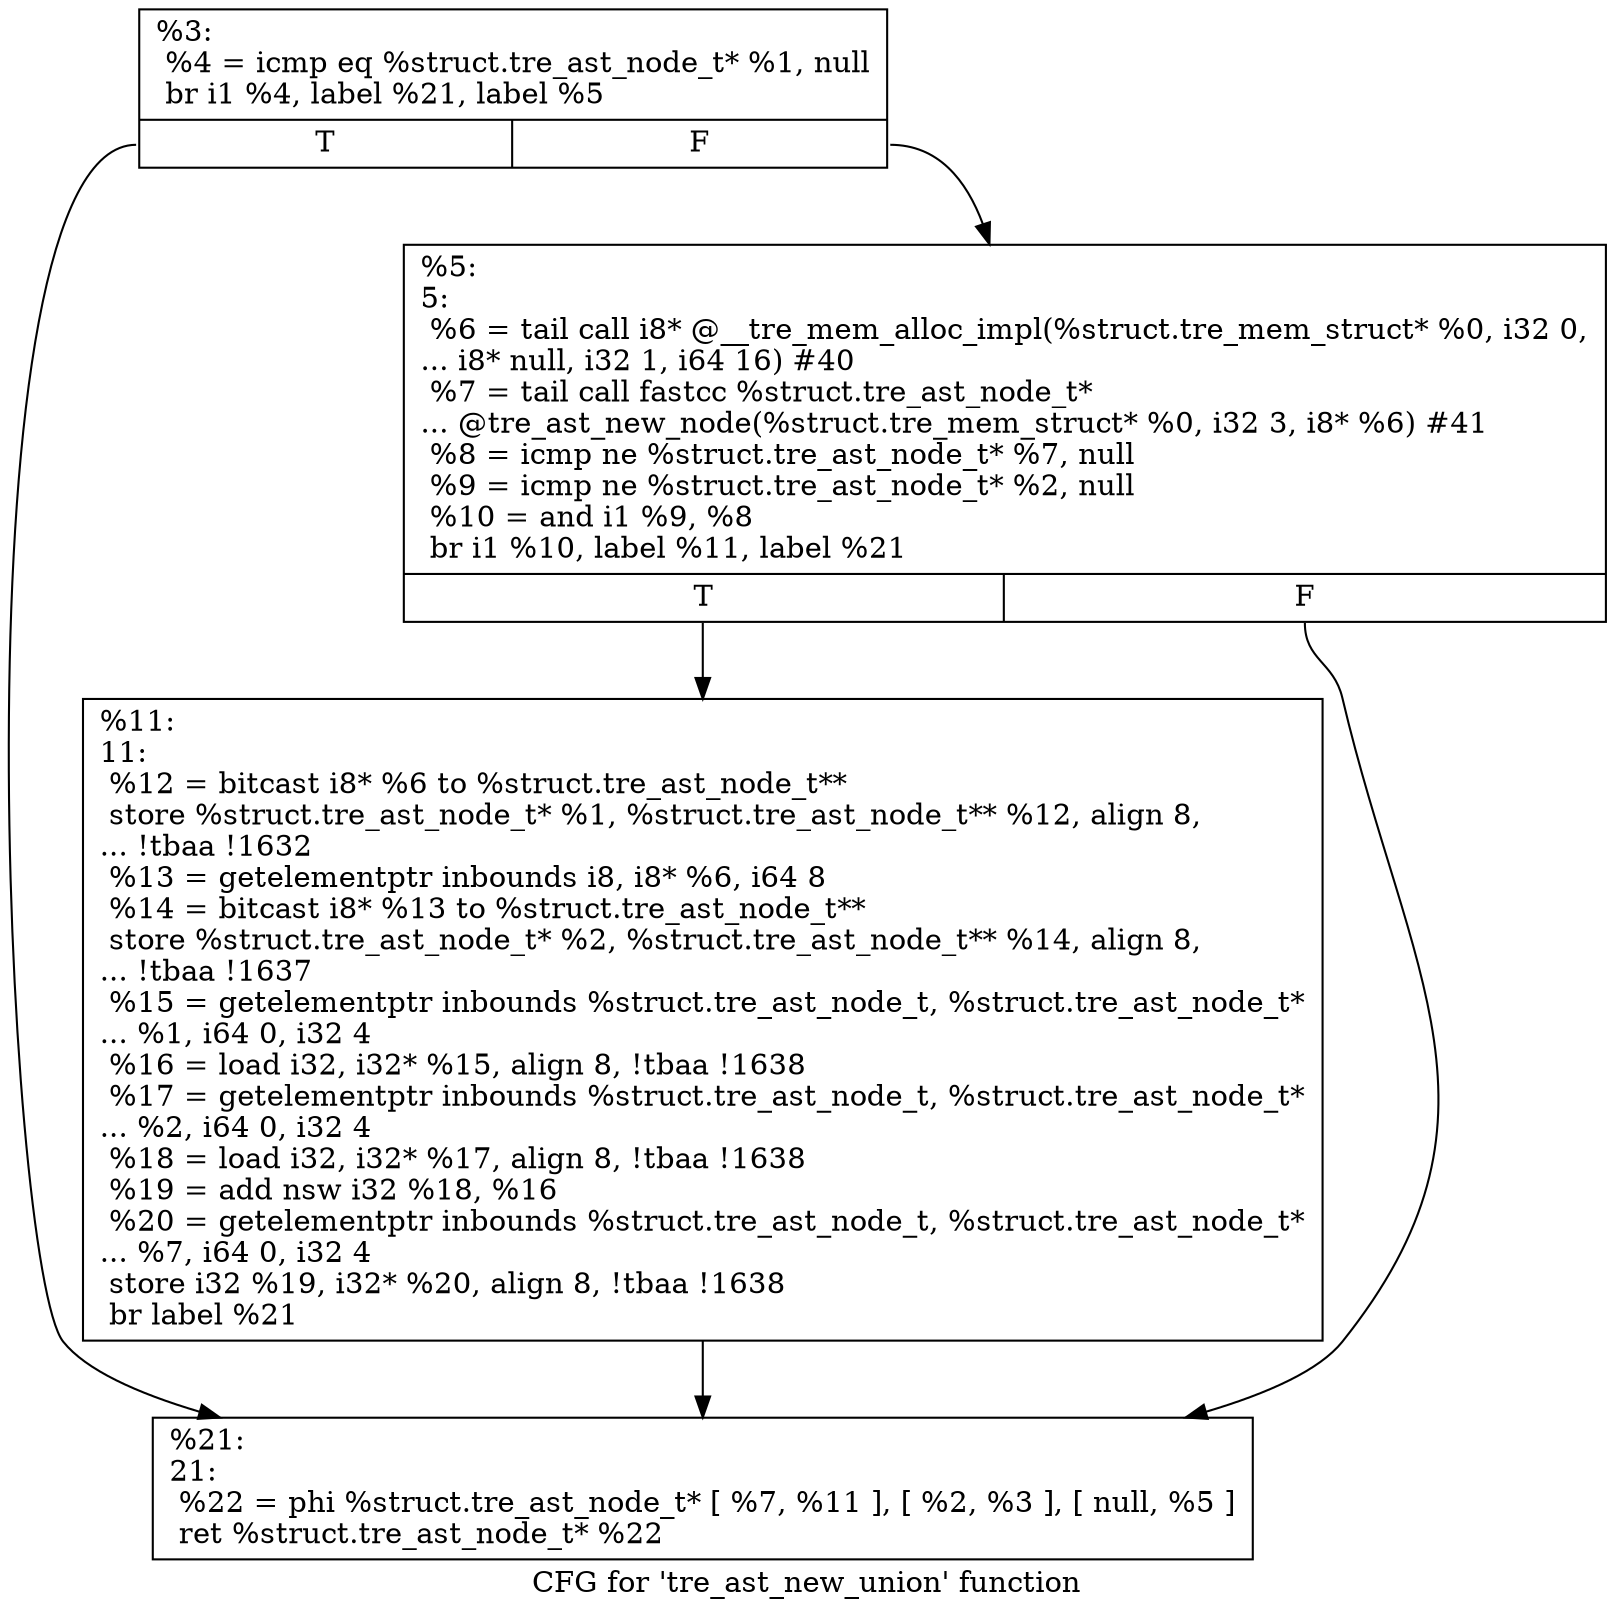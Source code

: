 digraph "CFG for 'tre_ast_new_union' function" {
	label="CFG for 'tre_ast_new_union' function";

	Node0x18e4780 [shape=record,label="{%3:\l  %4 = icmp eq %struct.tre_ast_node_t* %1, null\l  br i1 %4, label %21, label %5\l|{<s0>T|<s1>F}}"];
	Node0x18e4780:s0 -> Node0x18e48f0;
	Node0x18e4780:s1 -> Node0x18e4850;
	Node0x18e4850 [shape=record,label="{%5:\l5:                                                \l  %6 = tail call i8* @__tre_mem_alloc_impl(%struct.tre_mem_struct* %0, i32 0,\l... i8* null, i32 1, i64 16) #40\l  %7 = tail call fastcc %struct.tre_ast_node_t*\l... @tre_ast_new_node(%struct.tre_mem_struct* %0, i32 3, i8* %6) #41\l  %8 = icmp ne %struct.tre_ast_node_t* %7, null\l  %9 = icmp ne %struct.tre_ast_node_t* %2, null\l  %10 = and i1 %9, %8\l  br i1 %10, label %11, label %21\l|{<s0>T|<s1>F}}"];
	Node0x18e4850:s0 -> Node0x18e48a0;
	Node0x18e4850:s1 -> Node0x18e48f0;
	Node0x18e48a0 [shape=record,label="{%11:\l11:                                               \l  %12 = bitcast i8* %6 to %struct.tre_ast_node_t**\l  store %struct.tre_ast_node_t* %1, %struct.tre_ast_node_t** %12, align 8,\l... !tbaa !1632\l  %13 = getelementptr inbounds i8, i8* %6, i64 8\l  %14 = bitcast i8* %13 to %struct.tre_ast_node_t**\l  store %struct.tre_ast_node_t* %2, %struct.tre_ast_node_t** %14, align 8,\l... !tbaa !1637\l  %15 = getelementptr inbounds %struct.tre_ast_node_t, %struct.tre_ast_node_t*\l... %1, i64 0, i32 4\l  %16 = load i32, i32* %15, align 8, !tbaa !1638\l  %17 = getelementptr inbounds %struct.tre_ast_node_t, %struct.tre_ast_node_t*\l... %2, i64 0, i32 4\l  %18 = load i32, i32* %17, align 8, !tbaa !1638\l  %19 = add nsw i32 %18, %16\l  %20 = getelementptr inbounds %struct.tre_ast_node_t, %struct.tre_ast_node_t*\l... %7, i64 0, i32 4\l  store i32 %19, i32* %20, align 8, !tbaa !1638\l  br label %21\l}"];
	Node0x18e48a0 -> Node0x18e48f0;
	Node0x18e48f0 [shape=record,label="{%21:\l21:                                               \l  %22 = phi %struct.tre_ast_node_t* [ %7, %11 ], [ %2, %3 ], [ null, %5 ]\l  ret %struct.tre_ast_node_t* %22\l}"];
}
